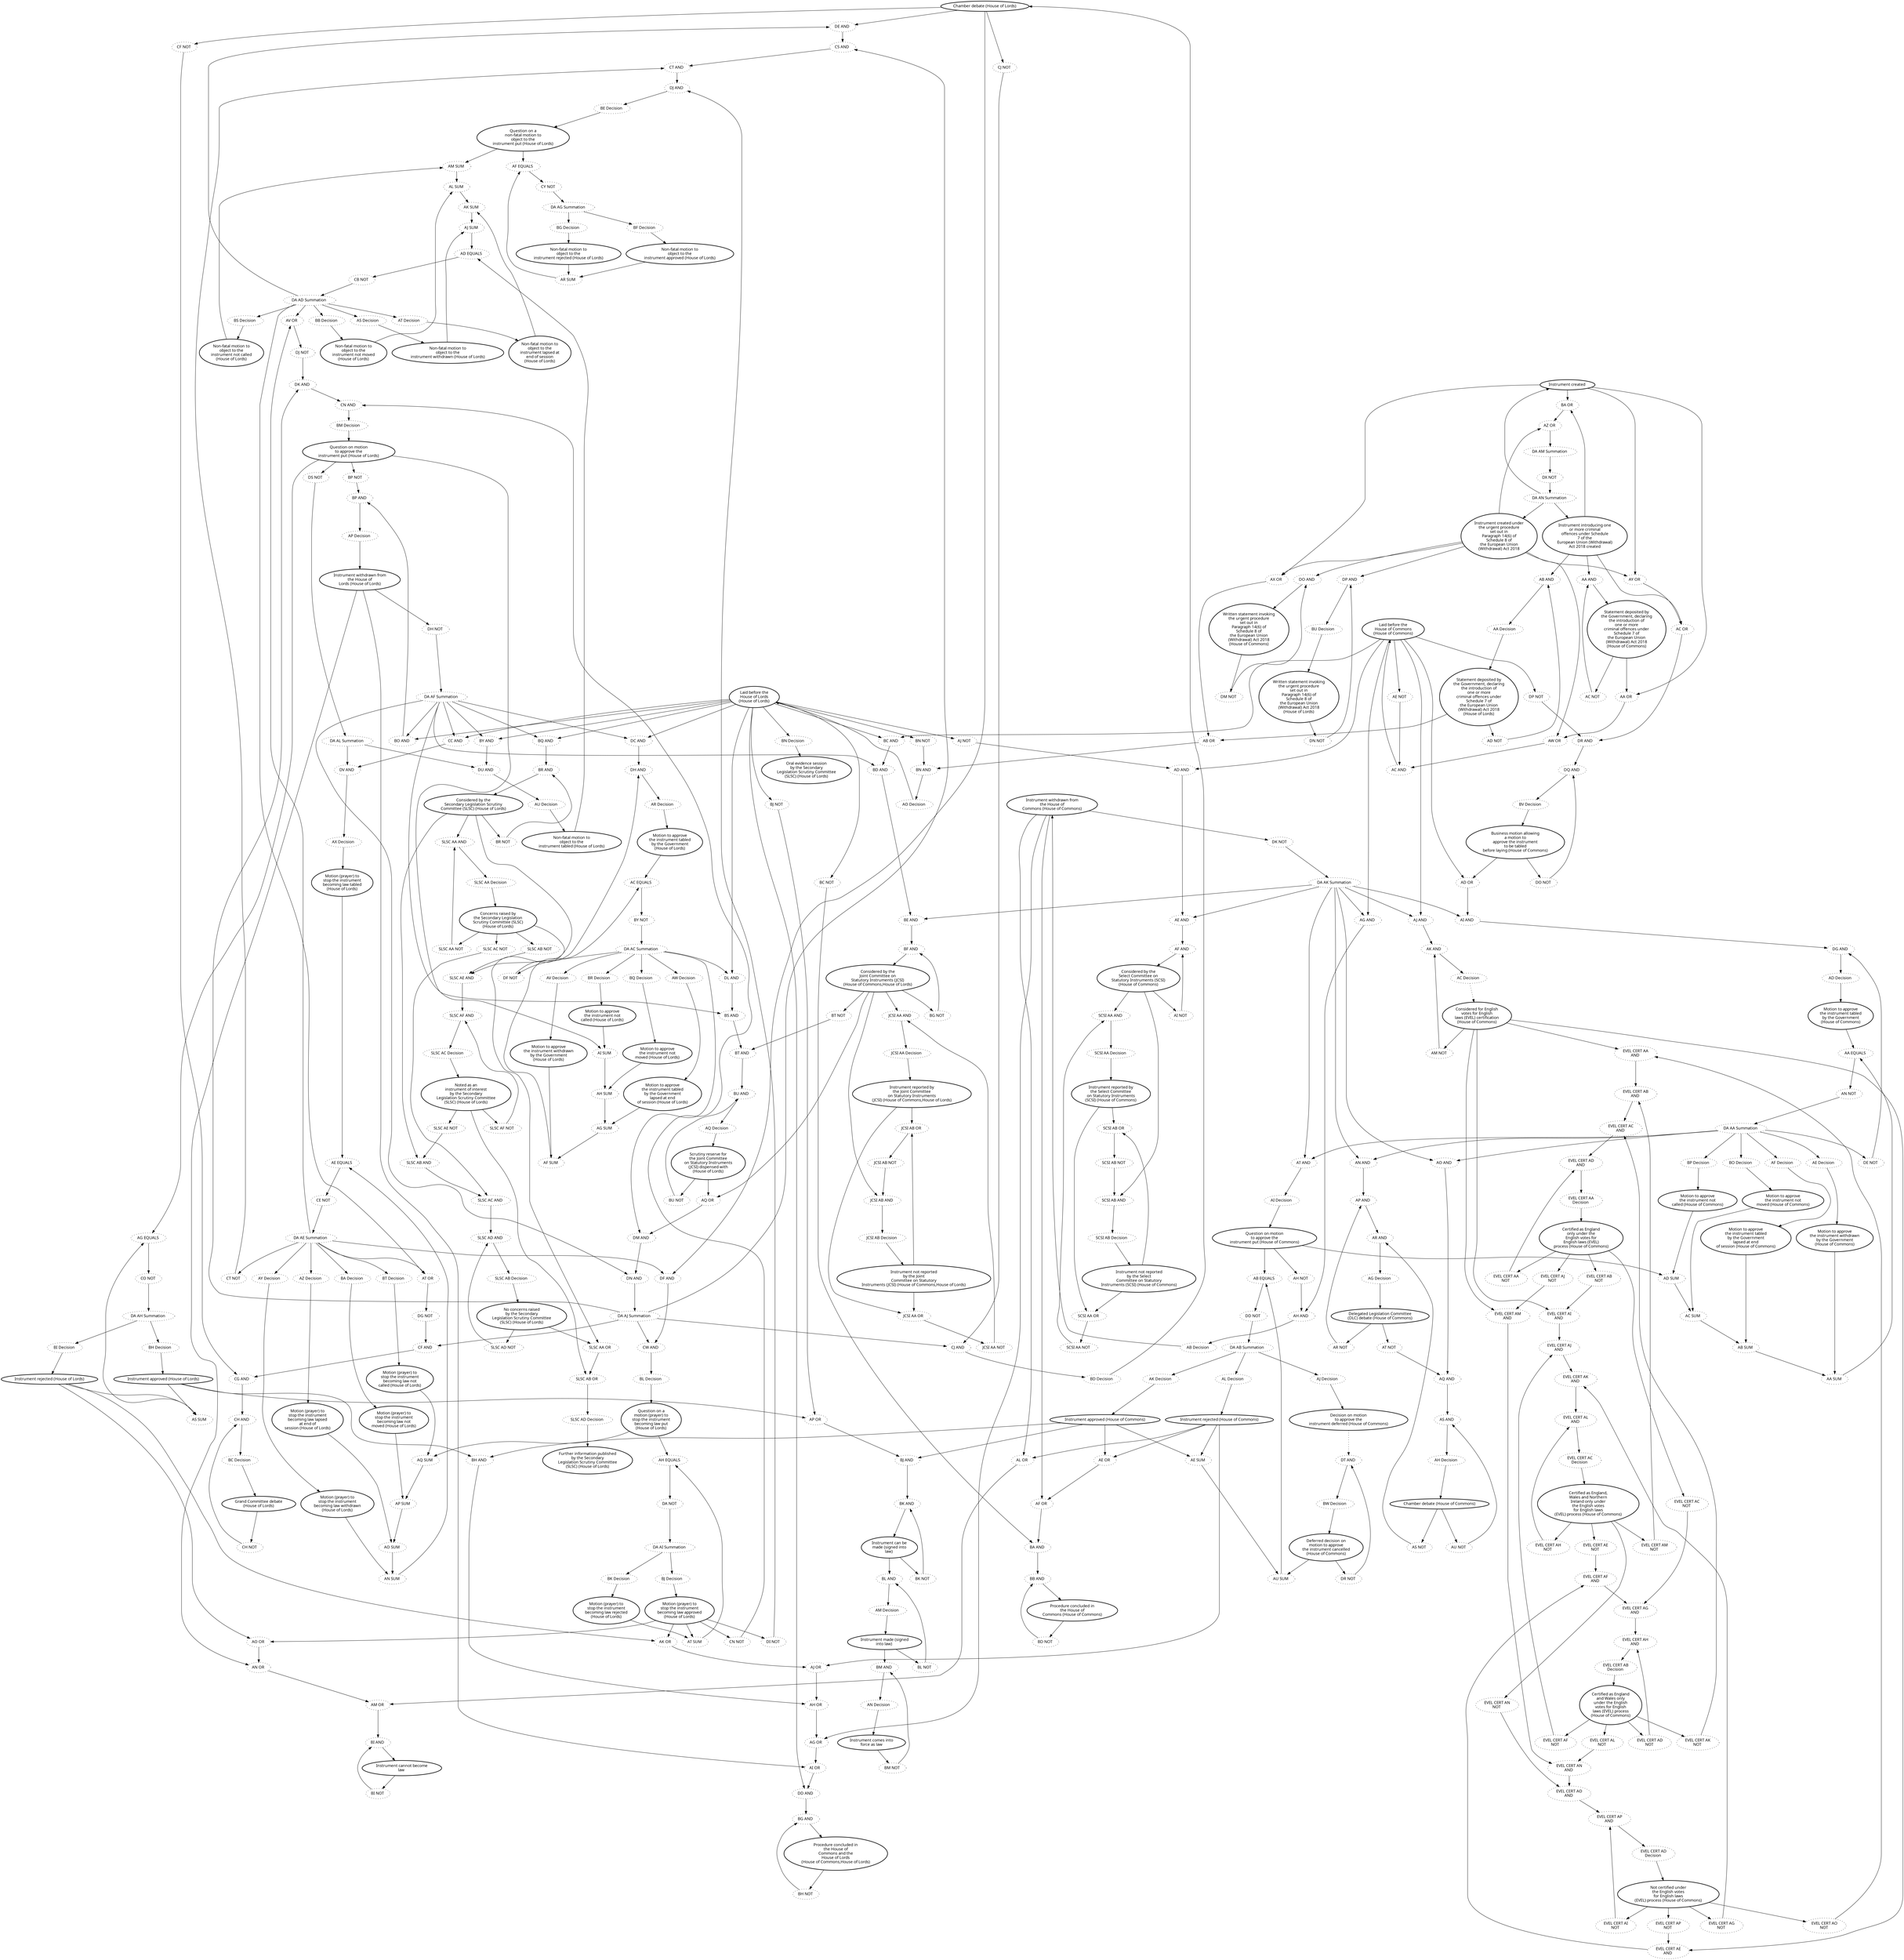 digraph{graph[fontname="calibri"];node[fontname="calibri"];edge[fontname="calibri"];edge [style=solid, color=black];"2"->"459"[label=""];edge[style=solid, color=black];edge [style=solid, color=black];"2"->"463"[label=""];edge[style=solid, color=black];edge [style=solid, color=black];"2"->"396"[label=""];edge[style=solid, color=black];edge [style=solid, color=black];"2"->"397"[label=""];edge[style=solid, color=black];edge [style=solid, color=black];"4"->"289"[label=""];edge[style=solid, color=black];edge [style=solid, color=black];"4"->"300"[label=""];edge[style=solid, color=black];edge [style=solid, color=black];"4"->"287"[label=""];edge[style=solid, color=black];edge [style=solid, color=black];"4"->"341"[label=""];edge[style=solid, color=black];edge [style=solid, color=black];"4"->"291"[label=""];edge[style=solid, color=black];edge [style=solid, color=black];"4"->"310"[label=""];edge[style=solid, color=black];edge [style=solid, color=black];"4"->"556"[label=""];edge[style=solid, color=black];edge [style=solid, color=black];"8"->"618"[label=""];edge[style=solid, color=black];edge [style=solid, color=black];"8"->"619"[label=""];edge[style=solid, color=black];edge [style=solid, color=black];"8"->"434"[label=""];edge[style=solid, color=black];edge [style=solid, color=black];"8"->"447"[label=""];edge[style=solid, color=black];edge [style=solid, color=black];"8"->"420"[label=""];edge[style=solid, color=black];edge [style=solid, color=black];"9"->"440"[label=""];edge[style=solid, color=black];edge [style=solid, color=black];"10"->"610"[label=""];edge[style=solid, color=black];edge [style=solid, color=black];"10"->"611"[label=""];edge[style=solid, color=black];edge [style=solid, color=black];"10"->"306"[label=""];edge[style=solid, color=black];edge [style=solid, color=black];"12"->"308"[label=""];edge[style=solid, color=black];edge [style=solid, color=black];"12"->"430"[label=""];edge[style=solid, color=black];edge [style=solid, color=black];"12"->"341"[label=""];edge[style=solid, color=black];edge [style=solid, color=black];"12"->"437"[label=""];edge[style=solid, color=black];edge [style=solid, color=black];"12"->"441"[label=""];edge[style=solid, color=black];edge [style=solid, color=black];"12"->"543"[label=""];edge[style=solid, color=black];edge [style=solid, color=black];"12"->"364"[label=""];edge[style=solid, color=black];edge [style=solid, color=black];"12"->"368"[label=""];edge[style=solid, color=black];edge [style=solid, color=black];"12"->"356"[label=""];edge[style=solid, color=black];edge [style=solid, color=black];"12"->"354"[label=""];edge[style=solid, color=black];edge [style=solid, color=black];"12"->"394"[label=""];edge[style=solid, color=black];edge [style=solid, color=black];"12"->"395"[label=""];edge[style=solid, color=black];edge [style=solid, color=black];"12"->"520"[label=""];edge[style=solid, color=black];edge [style=solid, color=black];"14"->"428"[label=""];edge[style=solid, color=black];edge [style=solid, color=black];"14"->"285"[label=""];edge[style=solid, color=black];edge [style=solid, color=black];"14"->"427"[label=""];edge[style=solid, color=black];edge [style=solid, color=black];"14"->"588"[label=""];edge[style=solid, color=black];edge [style=solid, color=black];"15"->"439"[label=""];edge[style=solid, color=black];edge [style=solid, color=black];"15"->"352"[label=""];edge[style=solid, color=black];edge [style=solid, color=black];"19"->"592"[label=""];edge[style=solid, color=black];edge [style=solid, color=black];"19"->"593"[label=""];edge[style=solid, color=black];edge [style=solid, color=black];"19"->"596"[label=""];edge[style=solid, color=black];edge [style=solid, color=black];"19"->"445"[label=""];edge[style=solid, color=black];edge [style=solid, color=black];"21"->"461"[label=""];edge[style=solid, color=black];edge [style=solid, color=black];"23"->"408"[label=""];edge[style=solid, color=black];edge [style=solid, color=black];"23"->"410"[label=""];edge[style=solid, color=black];edge [style=solid, color=black];"26"->"301"[label=""];edge[style=solid, color=black];edge [style=solid, color=black];"26"->"1016"[label=""];edge[style=solid, color=black];edge [style=solid, color=black];"26"->"1045"[label=""];edge[style=solid, color=black];edge [style=solid, color=black];"28"->"1018"[label=""];edge[style=solid, color=black];edge [style=solid, color=black];"29"->"1013"[label=""];edge[style=solid, color=black];edge [style=solid, color=black];"32"->"1047"[label=""];edge[style=solid, color=black];edge [style=solid, color=black];"33"->"1044"[label=""];edge[style=solid, color=black];edge [style=solid, color=black];"34"->"626"[label=""];edge[style=solid, color=black];edge [style=solid, color=black];"34"->"630"[label=""];edge[style=solid, color=black];edge [style=solid, color=black];"34"->"634"[label=""];edge[style=solid, color=black];edge [style=solid, color=black];"34"->"638"[label=""];edge[style=solid, color=black];edge [style=solid, color=black];"34"->"319"[label=""];edge[style=solid, color=black];edge [style=solid, color=black];"36"->"1022"[label=""];edge[style=solid, color=black];edge [style=solid, color=black];"38"->"407"[label=""];edge[style=solid, color=black];edge [style=solid, color=black];"38"->"409"[label=""];edge[style=solid, color=black];edge [style=solid, color=black];"39"->"347"[label=""];edge[style=solid, color=black];edge [style=solid, color=black];"39"->"419"[label=""];edge[style=solid, color=black];edge [style=solid, color=black];"39"->"1031"[label=""];edge[style=solid, color=black];edge [style=solid, color=black];"40"->"347"[label=""];edge[style=solid, color=black];edge [style=solid, color=black];"40"->"349"[label=""];edge[style=solid, color=black];edge [style=solid, color=black];"40"->"295"[label=""];edge[style=solid, color=black];edge [style=solid, color=black];"40"->"1017"[label=""];edge[style=solid, color=black];edge [style=solid, color=black];"42"->"443"[label=""];edge[style=solid, color=black];edge [style=solid, color=black];"42"->"1021"[label=""];edge[style=solid, color=black];edge [style=solid, color=black];"42"->"1050"[label=""];edge[style=solid, color=black];edge [style=solid, color=black];"42"->"559"[label=""];edge[style=solid, color=black];edge [style=solid, color=black];"43"->"1025"[label=""];edge[style=solid, color=black];edge [style=solid, color=black];"43"->"1049"[label=""];edge[style=solid, color=black];edge [style=solid, color=black];"45"->"1032"[label=""];edge[style=solid, color=black];edge [style=solid, color=black];"46"->"1026"[label=""];edge[style=solid, color=black];edge [style=solid, color=black];"50"->"1046"[label=""];edge[style=solid, color=black];edge [style=solid, color=black];"54"->"317"[label=""];edge[style=solid, color=black];edge [style=solid, color=black];"54"->"418"[label=""];edge[style=solid, color=black];edge [style=solid, color=black];"54"->"467"[label=""];edge[style=solid, color=black];edge [style=solid, color=black];"54"->"487"[label=""];edge[style=solid, color=black];edge [style=solid, color=black];"54"->"1032"[label=""];edge[style=solid, color=black];edge [style=solid, color=black];"59"->"1048"[label=""];edge[style=solid, color=black];edge [style=solid, color=black];"60"->"1030"[label=""];edge[style=solid, color=black];edge [style=solid, color=black];"61"->"1030"[label=""];edge[style=solid, color=black];edge [style=solid, color=black];"68"->"642"[label=""];edge[style=solid, color=black];edge [style=solid, color=black];"68"->"643"[label=""];edge[style=solid, color=black];edge [style=solid, color=black];"68"->"644"[label=""];edge[style=solid, color=black];edge [style=solid, color=black];"68"->"651"[label=""];edge[style=solid, color=black];edge [style=solid, color=black];"69"->"613"[label=""];edge[style=solid, color=black];edge [style=solid, color=black];"69"->"612"[label=""];edge[style=solid, color=black];edge [style=solid, color=black];"70"->"612"[label=""];edge[style=solid, color=black];edge [style=solid, color=black];"70"->"613"[label=""];edge[style=solid, color=black];edge [style=solid, color=black];"72"->"603"[label=""];edge[style=solid, color=black];edge [style=solid, color=black];"72"->"598"[label=""];edge[style=solid, color=black];edge [style=solid, color=black];"74"->"645"[label=""];edge[style=solid, color=black];edge [style=solid, color=black];"74"->"647"[label=""];edge[style=solid, color=black];edge [style=solid, color=black];"74"->"652"[label=""];edge[style=solid, color=black];edge [style=solid, color=black];"74"->"653"[label=""];edge[style=solid, color=black];edge [style=solid, color=black];"75"->"646"[label=""];edge[style=solid, color=black];edge [style=solid, color=black];"75"->"649"[label=""];edge[style=solid, color=black];edge [style=solid, color=black];"75"->"654"[label=""];edge[style=solid, color=black];edge [style=solid, color=black];"75"->"655"[label=""];edge[style=solid, color=black];edge [style=solid, color=black];"78"->"317"[label=""];edge[style=solid, color=black];edge [style=solid, color=black];"78"->"418"[label=""];edge[style=solid, color=black];edge [style=solid, color=black];"78"->"1031"[label=""];edge[style=solid, color=black];edge [style=solid, color=black];"79"->"620"[label=""];edge[style=solid, color=black];edge [style=solid, color=black];"79"->"621"[label=""];edge[style=solid, color=black];edge [style=solid, color=black];"84"->"600"[label=""];edge[style=solid, color=black];edge [style=solid, color=black];"84"->"601"[label=""];edge[style=solid, color=black];edge [style=solid, color=black];"84"->"602"[label=""];edge[style=solid, color=black];edge [style=solid, color=black];"84"->"598"[label=""];edge[style=solid, color=black];edge [style=solid, color=black];"85"->"438"[label=""];edge[style=solid, color=black];edge [style=solid, color=black];"85"->"351"[label=""];edge[style=solid, color=black];edge [style=solid, color=black];"88"->"1029"[label=""];edge[style=solid, color=black];edge [style=solid, color=black];"88"->"1051"[label=""];edge[style=solid, color=black];edge [style=solid, color=black];"91"->"436"[label=""];edge[style=solid, color=black];edge [style=solid, color=black];"92"->"621"[label=""];edge[style=solid, color=black];edge [style=solid, color=black];"92"->"620"[label=""];edge[style=solid, color=black];edge [style=solid, color=black];"94"->"648"[label=""];edge[style=solid, color=black];edge [style=solid, color=black];"94"->"650"[label=""];edge[style=solid, color=black];edge [style=solid, color=black];"94"->"656"[label=""];edge[style=solid, color=black];edge [style=solid, color=black];"94"->"661"[label=""];edge[style=solid, color=black];edge [style=solid, color=black];"96"->"313"[label=""];edge[style=solid, color=black];edge [style=solid, color=black];"96"->"318"[label=""];edge[style=solid, color=black];edge [style=solid, color=black];"96"->"295"[label=""];edge[style=solid, color=black];edge [style=solid, color=black];"96"->"1017"[label=""];edge[style=solid, color=black];edge [style=dotted, color=black];"100"->"575"[label=""];edge[style=solid, color=black];edge [style=solid, color=black];"105"->"448"[label=""];edge[style=solid, color=black];edge [style=solid, color=black];"105"->"420"[label=""];edge[style=solid, color=black];edge [style=solid, color=black];"106"->"312"[label=""];edge[style=solid, color=black];edge [style=solid, color=black];"106"->"417"[label=""];edge[style=solid, color=black];edge [style=solid, color=black];"106"->"486"[label=""];edge[style=solid, color=black];edge [style=solid, color=black];"107"->"303"[label=""];edge[style=solid, color=black];edge [style=solid, color=black];"107"->"318"[label=""];edge[style=solid, color=black];edge [style=solid, color=black];"107"->"302"[label=""];edge[style=solid, color=black];edge [style=solid, color=black];"107"->"551"[label=""];edge[style=solid, color=black];edge [style=solid, color=black];"110"->"431"[label=""];edge[style=solid, color=black];edge [style=solid, color=black];"111"->"435"[label=""];edge[style=solid, color=black];edge [style=solid, color=black];"143"->"604"[label=""];edge[style=solid, color=black];edge [style=solid, color=black];"143"->"605"[label=""];edge[style=solid, color=black];edge [style=solid, color=black];"143"->"599"[label=""];edge[style=solid, color=black];edge [style=solid, color=black];"184"->"1028"[label=""];edge[style=solid, color=black];edge [style=solid, color=black];"188"->"1024"[label=""];edge[style=solid, color=black];edge [style=solid, color=black];"210"->"1027"[label=""];edge[style=solid, color=black];edge [style=solid, color=black];"213"->"1014"[label=""];edge[style=solid, color=black];edge [style=solid, color=black];"214"->"1019"[label=""];edge[style=solid, color=black];edge [style=solid, color=black];"215"->"1023"[label=""];edge[style=solid, color=black];edge [style=solid, color=black];"222"->"291"[label=""];edge[style=solid, color=black];edge [style=solid, color=black];"222"->"555"[label=""];edge[style=solid, color=black];edge [style=solid, color=black];"233"->"538"[label=""];edge[style=solid, color=black];edge [style=solid, color=black];"233"->"540"[label=""];edge[style=solid, color=black];edge [style=solid, color=black];"233"->"290"[label=""];edge[style=solid, color=black];edge [style=solid, color=black];"233"->"588"[label=""];edge[style=solid, color=black];edge [style=solid, color=black];"234"->"282"[label=""];edge[style=solid, color=black];edge [style=solid, color=black];"234"->"285"[label=""];edge[style=solid, color=black];edge [style=solid, color=black];"235"->"284"[label=""];edge[style=solid, color=black];edge [style=solid, color=black];"235"->"286"[label=""];edge[style=solid, color=black];edge [style=solid, color=black];"281"->"235"[label=""];edge[style=solid, color=black];edge [style=solid, color=black];"282"->"538"[label=""];edge[style=solid, color=black];edge [style=solid, color=black];"283"->"4"[label=""];edge[style=solid, color=black];edge [style=solid, color=black];"284"->"540"[label=""];edge[style=solid, color=black];edge [style=solid, color=black];"285"->"426"[label=""];edge[style=solid, color=black];edge [style=solid, color=black];"286"->"353"[label=""];edge[style=solid, color=black];edge [style=solid, color=black];"287"->"288"[label=""];edge[style=solid, color=black];edge [style=solid, color=black];"288"->"296"[label=""];edge[style=solid, color=black];edge [style=solid, color=black];"289"->"283"[label=""];edge[style=solid, color=black];edge [style=solid, color=black];"290"->"573"[label=""];edge[style=solid, color=black];edge [style=solid, color=black];"291"->"307"[label=""];edge[style=solid, color=black];edge [style=solid, color=black];"293"->"107"[label=""];edge[style=solid, color=black];edge [style=dotted, color=black];"294"->"34"[label=""];edge[style=solid, color=black];edge [style=solid, color=black];"295"->"302"[label=""];edge[style=solid, color=black];edge [style=solid, color=black];"296"->"10"[label=""];edge[style=solid, color=black];edge [style=solid, color=black];"298"->"33"[label=""];edge[style=solid, color=black];edge [style=solid, color=black];"299"->"330"[label=""];edge[style=solid, color=black];edge [style=solid, color=black];"300"->"305"[label=""];edge[style=solid, color=black];edge [style=solid, color=black];"301"->"305"[label=""];edge[style=solid, color=black];edge [style=solid, color=black];"302"->"339"[label=""];edge[style=solid, color=black];edge [style=solid, color=black];"303"->"312"[label=""];edge[style=solid, color=black];edge [style=solid, color=black];"304"->"303"[label=""];edge[style=solid, color=black];edge [style=solid, color=black];"305"->"293"[label=""];edge[style=solid, color=black];edge [style=solid, color=black];"306"->"296"[label=""];edge[style=solid, color=black];edge [style=solid, color=black];"307"->"398"[label=""];edge[style=solid, color=black];edge [style=solid, color=black];"308"->"287"[label=""];edge[style=solid, color=black];edge [style=solid, color=black];"309"->"29"[label=""];edge[style=solid, color=black];edge [style=solid, color=black];"310"->"314"[label=""];edge[style=solid, color=black];edge [style=solid, color=black];"312"->"395"[label=""];edge[style=solid, color=black];edge [style=solid, color=black];"313"->"304"[label=""];edge[style=solid, color=black];edge [style=solid, color=black];"314"->"294"[label=""];edge[style=solid, color=black];edge [style=solid, color=black];"317"->"313"[label=""];edge[style=solid, color=black];edge [style=solid, color=black];"318"->"322"[label=""];edge[style=solid, color=black];edge [style=solid, color=black];"319"->"314"[label=""];edge[style=solid, color=black];edge [style=solid, color=black];"320"->"213"[label=""];edge[style=solid, color=black];edge [style=solid, color=black];"321"->"38"[label=""];edge[style=solid, color=black];edge [style=solid, color=black];"322"->"348"[label=""];edge[style=solid, color=black];edge [style=solid, color=black];"324"->"23"[label=""];edge[style=solid, color=black];edge [style=solid, color=black];"325"->"1134"[label=""];edge[style=solid, color=black];edge [style=solid, color=black];"326"->"299"[label=""];edge[style=solid, color=black];edge [style=solid, color=black];"327"->"329"[label=""];edge[style=solid, color=black];edge [style=solid, color=black];"329"->"331"[label=""];edge[style=solid, color=black];edge [style=solid, color=black];"330"->"321"[label=""];edge[style=solid, color=black];edge [style=solid, color=black];"331"->"324"[label=""];edge[style=solid, color=black];edge [style=solid, color=black];"332"->"489"[label=""];edge[style=solid, color=black];edge [style=solid, color=black];"339"->"340"[label=""];edge[style=solid, color=black];edge [style=solid, color=black];"340"->"110"[label=""];edge[style=solid, color=black];edge [style=solid, color=black];"341"->"343"[label=""];edge[style=solid, color=black];edge [style=solid, color=black];"343"->"344"[label=""];edge[style=solid, color=black];edge [style=solid, color=black];"344"->"345"[label=""];edge[style=solid, color=black];edge [style=solid, color=black];"345"->"8"[label=""];edge[style=solid, color=black];edge [style=solid, color=black];"346"->"111"[label=""];edge[style=solid, color=black];edge [style=solid, color=black];"347"->"304"[label=""];edge[style=solid, color=black];edge [style=solid, color=black];"348"->"91"[label=""];edge[style=solid, color=black];edge [style=solid, color=black];"349"->"350"[label=""];edge[style=solid, color=black];edge [style=solid, color=black];"350"->"85"[label=""];edge[style=solid, color=black];edge [style=solid, color=black];"351"->"493"[label=""];edge[style=solid, color=black];edge [style=solid, color=black];"352"->"494"[label=""];edge[style=solid, color=black];edge [style=solid, color=black];"353"->"495"[label=""];edge[style=solid, color=black];edge [style=solid, color=black];"354"->"355"[label=""];edge[style=solid, color=black];edge [style=solid, color=black];"355"->"496"[label=""];edge[style=solid, color=black];edge [style=solid, color=black];"356"->"357"[label=""];edge[style=solid, color=black];edge [style=solid, color=black];"357"->"19"[label=""];edge[style=solid, color=black];edge [style=solid, color=black];"358"->"359"[label=""];edge[style=solid, color=black];edge [style=solid, color=black];"359"->"360"[label=""];edge[style=solid, color=black];edge [style=solid, color=black];"360"->"497"[label=""];edge[style=solid, color=black];edge [style=solid, color=black];"364"->"576"[label=""];edge[style=solid, color=black];edge [style=solid, color=black];"368"->"577"[label=""];edge[style=solid, color=black];edge [style=solid, color=black];"371"->"372"[label=""];edge[style=solid, color=black];edge [style=solid, color=black];"372"->"373"[label=""];edge[style=solid, color=black];edge [style=solid, color=black];"373"->"509"[label=""];edge[style=solid, color=black];edge [style=solid, color=black];"375"->"510"[label=""];edge[style=solid, color=black];edge [style=solid, color=black];"379"->"519"[label=""];edge[style=solid, color=black];edge [style=solid, color=black];"384"->"385"[label=""];edge[style=solid, color=black];edge [style=solid, color=black];"385"->"401"[label=""];edge[style=solid, color=black];edge [style=solid, color=black];"388"->"518"[label=""];edge[style=solid, color=black];edge [style=solid, color=black];"394"->"399"[label=""];edge[style=solid, color=black];edge [style=solid, color=black];"395"->"346"[label=""];edge[style=solid, color=black];edge [style=solid, color=black];"396"->"384"[label=""];edge[style=solid, color=black];edge [style=solid, color=black];"397"->"388"[label=""];edge[style=solid, color=black];edge [style=solid, color=black];"398"->"298"[label=""];edge[style=solid, color=black];edge [style=solid, color=black];"399"->"498"[label=""];edge[style=solid, color=black];edge [style=solid, color=black];"401"->"511"[label=""];edge[style=solid, color=black];edge [style=solid, color=black];"402"->"379"[label=""];edge[style=solid, color=black];edge [style=solid, color=black];"407"->"299"[label=""];edge[style=solid, color=black];edge [style=solid, color=black];"408"->"330"[label=""];edge[style=solid, color=black];edge [style=solid, color=black];"409"->"329"[label=""];edge[style=solid, color=black];edge [style=solid, color=black];"410"->"331"[label=""];edge[style=solid, color=black];edge [style=solid, color=black];"417"->"322"[label=""];edge[style=solid, color=black];edge [style=solid, color=black];"418"->"417"[label=""];edge[style=solid, color=black];edge [style=solid, color=black];"419"->"349"[label=""];edge[style=solid, color=black];edge [style=solid, color=black];"420"->"568"[label=""];edge[style=solid, color=black];edge [style=solid, color=black];"423"->"485"[label=""];edge[style=solid, color=black];edge [style=solid, color=black];"425"->"488"[label=""];edge[style=solid, color=black];edge [style=solid, color=black];"426"->"283"[label=""];edge[style=solid, color=black];edge [style=solid, color=black];"427"->"286"[label=""];edge[style=solid, color=black];edge [style=solid, color=black];"428"->"290"[label=""];edge[style=solid, color=black];edge [style=solid, color=black];"430"->"339"[label=""];edge[style=solid, color=black];edge [style=solid, color=black];"431"->"340"[label=""];edge[style=solid, color=black];edge [style=solid, color=black];"434"->"345"[label=""];edge[style=solid, color=black];edge [style=solid, color=black];"435"->"346"[label=""];edge[style=solid, color=black];edge [style=solid, color=black];"436"->"348"[label=""];edge[style=solid, color=black];edge [style=solid, color=black];"437"->"419"[label=""];edge[style=solid, color=black];edge [style=solid, color=black];"438"->"350"[label=""];edge[style=solid, color=black];edge [style=solid, color=black];"439"->"351"[label=""];edge[style=solid, color=black];edge [style=solid, color=black];"440"->"352"[label=""];edge[style=solid, color=black];edge [style=solid, color=black];"441"->"353"[label=""];edge[style=solid, color=black];edge [style=solid, color=black];"443"->"355"[label=""];edge[style=solid, color=black];edge [style=solid, color=black];"445"->"357"[label=""];edge[style=solid, color=black];edge [style=solid, color=black];"447"->"359"[label=""];edge[style=solid, color=black];edge [style=solid, color=black];"448"->"360"[label=""];edge[style=solid, color=black];edge [style=solid, color=black];"452"->"1138"[label=""];edge[style=solid, color=black];edge [style=solid, color=black];"455"->"1141"[label=""];edge[style=solid, color=black];edge [style=solid, color=black];"458"->"1143"[label=""];edge[style=solid, color=black];edge [style=solid, color=black];"459"->"372"[label=""];edge[style=solid, color=black];edge [style=solid, color=black];"461"->"373"[label=""];edge[style=solid, color=black];edge [style=solid, color=black];"463"->"375"[label=""];edge[style=solid, color=black];edge [style=solid, color=black];"467"->"379"[label=""];edge[style=solid, color=black];edge [style=solid, color=black];"468"->"1146"[label=""];edge[style=solid, color=black];edge [style=solid, color=black];"473"->"385"[label=""];edge[style=solid, color=black];edge [style=solid, color=black];"478"->"1145"[label=""];edge[style=solid, color=black];edge [style=solid, color=black];"480"->"1147"[label=""];edge[style=solid, color=black];edge [style=solid, color=black];"483"->"398"[label=""];edge[style=solid, color=black];edge [style=solid, color=black];"484"->"399"[label=""];edge[style=solid, color=black];edge [style=solid, color=black];"485"->"371"[label=""];edge[style=solid, color=black];edge [style=solid, color=black];"486"->"1144"[label=""];edge[style=solid, color=black];edge [style=solid, color=black];"487"->"401"[label=""];edge[style=solid, color=black];edge [style=solid, color=black];"488"->"402"[label=""];edge[style=solid, color=black];edge [style=solid, color=black];"489"->"26"[label=""];edge[style=solid, color=black];edge [style=solid, color=black];"490"->"100"[label=""];edge[style=solid, color=black];edge [style=solid, color=black];"491"->"40"[label=""];edge[style=solid, color=black];edge [style=solid, color=black];"492"->"96"[label=""];edge[style=solid, color=black];edge [style=solid, color=black];"493"->"15"[label=""];edge[style=solid, color=black];edge [style=solid, color=black];"494"->"9"[label=""];edge[style=solid, color=black];edge [style=solid, color=black];"495"->"12"[label=""];edge[style=solid, color=black];edge [style=solid, color=black];"496"->"106"[label=""];edge[style=solid, color=black];edge [style=solid, color=black];"497"->"105"[label=""];edge[style=solid, color=black];edge [style=solid, color=black];"498"->"50"[label=""];edge[style=solid, color=black];edge [style=solid, color=black];"499"->"36"[label=""];edge[style=solid, color=black];edge [style=solid, color=black];"500"->"215"[label=""];edge[style=solid, color=black];edge [style=solid, color=black];"501"->"32"[label=""];edge[style=solid, color=black];edge [style=solid, color=black];"502"->"28"[label=""];edge[style=solid, color=black];edge [style=solid, color=black];"503"->"214"[label=""];edge[style=solid, color=black];edge [style=solid, color=black];"504"->"59"[label=""];edge[style=solid, color=black];edge [style=solid, color=black];"505"->"46"[label=""];edge[style=solid, color=black];edge [style=solid, color=black];"506"->"210"[label=""];edge[style=solid, color=black];edge [style=solid, color=black];"507"->"184"[label=""];edge[style=solid, color=black];edge [style=solid, color=black];"508"->"188"[label=""];edge[style=solid, color=black];edge [style=solid, color=black];"509"->"21"[label=""];edge[style=solid, color=black];edge [style=solid, color=black];"510"->"2"[label=""];edge[style=solid, color=black];edge [style=solid, color=black];"511"->"43"[label=""];edge[style=solid, color=black];edge [style=solid, color=black];"512"->"60"[label=""];edge[style=solid, color=black];edge [style=solid, color=black];"513"->"61"[label=""];edge[style=solid, color=black];edge [style=solid, color=black];"514"->"39"[label=""];edge[style=solid, color=black];edge [style=solid, color=black];"515"->"78"[label=""];edge[style=solid, color=black];edge [style=solid, color=black];"516"->"54"[label=""];edge[style=solid, color=black];edge [style=solid, color=black];"517"->"45"[label=""];edge[style=solid, color=black];edge [style=solid, color=black];"518"->"88"[label=""];edge[style=solid, color=black];edge [style=solid, color=black];"519"->"42"[label=""];edge[style=solid, color=black];edge [style=solid, color=black];"520"->"979"[label=""];edge[style=solid, color=black];edge [style=solid, color=black];"521"->"1135"[label=""];edge[style=solid, color=black];edge [style=solid, color=black];"522"->"1136"[label=""];edge[style=solid, color=black];edge [style=solid, color=black];"523"->"1139"[label=""];edge[style=solid, color=black];edge [style=solid, color=black];"524"->"1140"[label=""];edge[style=solid, color=black];edge [style=solid, color=black];"525"->"1142"[label=""];edge[style=solid, color=black];edge [style=solid, color=black];"526"->"1128"[label=""];edge[style=solid, color=black];edge [style=solid, color=black];"527"->"1322"[label=""];edge[style=solid, color=black];edge [style=solid, color=black];"528"->"222"[label=""];edge[style=solid, color=black];edge [style=solid, color=black];"529"->"1445"[label=""];edge[style=solid, color=black];edge [style=solid, color=black];"538"->"234"[label=""];edge[style=solid, color=black];edge [style=solid, color=black];"540"->"281"[label=""];edge[style=solid, color=black];edge [style=solid, color=black];"541"->"1137"[label=""];edge[style=solid, color=black];edge [style=solid, color=black];"543"->"358"[label=""];edge[style=solid, color=black];edge [style=solid, color=black];"551"->"1167"[label=""];edge[style=solid, color=black];edge [style=solid, color=black];"553"->"570"[label=""];edge[style=solid, color=black];edge [style=solid, color=black];"554"->"571"[label=""];edge[style=solid, color=black];edge [style=solid, color=black];"555"->"572"[label=""];edge[style=solid, color=black];edge [style=solid, color=black];"556"->"573"[label=""];edge[style=solid, color=black];edge [style=solid, color=black];"558"->"575"[label=""];edge[style=solid, color=black];edge [style=solid, color=black];"559"->"1453"[label=""];edge[style=solid, color=black];edge [style=solid, color=black];"564"->"1456"[label=""];edge[style=solid, color=black];edge [style=solid, color=black];"567"->"1455"[label=""];edge[style=solid, color=black];edge [style=solid, color=black];"568"->"569"[label=""];edge[style=solid, color=black];edge [style=solid, color=black];"569"->"1148"[label=""];edge[style=solid, color=black];edge [style=solid, color=black];"570"->"1281"[label=""];edge[style=solid, color=black];edge [style=solid, color=black];"571"->"527"[label=""];edge[style=solid, color=black];edge [style=solid, color=black];"572"->"528"[label=""];edge[style=solid, color=black];edge [style=solid, color=black];"573"->"572"[label=""];edge[style=solid, color=black];edge [style=solid, color=black];"575"->"529"[label=""];edge[style=solid, color=black];edge [style=solid, color=black];"576"->"501"[label=""];edge[style=solid, color=black];edge [style=solid, color=black];"577"->"504"[label=""];edge[style=solid, color=black];edge [style=solid, color=black];"588"->"567"[label=""];edge[style=solid, color=black];edge [style=solid, color=black];"592"->"606"[label=""];edge[style=solid, color=black];edge [style=solid, color=black];"593"->"594"[label=""];edge[style=solid, color=black];edge [style=solid, color=black];"594"->"595"[label=""];edge[style=solid, color=black];edge [style=solid, color=black];"595"->"607"[label=""];edge[style=solid, color=black];edge [style=solid, color=black];"596"->"597"[label=""];edge[style=solid, color=black];edge [style=solid, color=black];"597"->"608"[label=""];edge[style=solid, color=black];edge [style=solid, color=black];"598"->"599"[label=""];edge[style=solid, color=black];edge [style=solid, color=black];"599"->"609"[label=""];edge[style=solid, color=black];edge [style=solid, color=black];"600"->"592"[label=""];edge[style=solid, color=black];edge [style=solid, color=black];"601"->"596"[label=""];edge[style=solid, color=black];edge [style=solid, color=black];"602"->"594"[label=""];edge[style=solid, color=black];edge [style=solid, color=black];"603"->"595"[label=""];edge[style=solid, color=black];edge [style=solid, color=black];"604"->"593"[label=""];edge[style=solid, color=black];edge [style=solid, color=black];"605"->"597"[label=""];edge[style=solid, color=black];edge [style=solid, color=black];"606"->"84"[label=""];edge[style=solid, color=black];edge [style=solid, color=black];"607"->"72"[label=""];edge[style=solid, color=black];edge [style=solid, color=black];"608"->"143"[label=""];edge[style=solid, color=black];edge [style=solid, color=black];"609"->"224"[label=""];edge[style=solid, color=black];edge [style=solid, color=black];"610"->"616"[label=""];edge[style=solid, color=black];edge [style=solid, color=black];"611"->"617"[label=""];edge[style=solid, color=black];edge [style=solid, color=black];"612"->"614"[label=""];edge[style=solid, color=black];edge [style=solid, color=black];"613"->"615"[label=""];edge[style=solid, color=black];edge [style=solid, color=black];"614"->"610"[label=""];edge[style=solid, color=black];edge [style=solid, color=black];"615"->"611"[label=""];edge[style=solid, color=black];edge [style=solid, color=black];"616"->"69"[label=""];edge[style=solid, color=black];edge [style=solid, color=black];"617"->"70"[label=""];edge[style=solid, color=black];edge [style=solid, color=black];"618"->"624"[label=""];edge[style=solid, color=black];edge [style=solid, color=black];"619"->"625"[label=""];edge[style=solid, color=black];edge [style=solid, color=black];"620"->"622"[label=""];edge[style=solid, color=black];edge [style=solid, color=black];"621"->"623"[label=""];edge[style=solid, color=black];edge [style=solid, color=black];"622"->"618"[label=""];edge[style=solid, color=black];edge [style=solid, color=black];"623"->"619"[label=""];edge[style=solid, color=black];edge [style=solid, color=black];"624"->"92"[label=""];edge[style=solid, color=black];edge [style=solid, color=black];"625"->"79"[label=""];edge[style=solid, color=black];edge [style=solid, color=black];"626"->"627"[label=""];edge[style=solid, color=black];edge [style=solid, color=black];"627"->"628"[label=""];edge[style=solid, color=black];edge [style=solid, color=black];"628"->"629"[label=""];edge[style=solid, color=black];edge [style=solid, color=black];"629"->"657"[label=""];edge[style=solid, color=black];edge [style=solid, color=black];"630"->"631"[label=""];edge[style=solid, color=black];edge [style=solid, color=black];"631"->"632"[label=""];edge[style=solid, color=black];edge [style=solid, color=black];"632"->"633"[label=""];edge[style=solid, color=black];edge [style=solid, color=black];"633"->"658"[label=""];edge[style=solid, color=black];edge [style=solid, color=black];"634"->"635"[label=""];edge[style=solid, color=black];edge [style=solid, color=black];"635"->"636"[label=""];edge[style=solid, color=black];edge [style=solid, color=black];"636"->"637"[label=""];edge[style=solid, color=black];edge [style=solid, color=black];"637"->"659"[label=""];edge[style=solid, color=black];edge [style=solid, color=black];"638"->"639"[label=""];edge[style=solid, color=black];edge [style=solid, color=black];"639"->"640"[label=""];edge[style=solid, color=black];edge [style=solid, color=black];"640"->"641"[label=""];edge[style=solid, color=black];edge [style=solid, color=black];"641"->"660"[label=""];edge[style=solid, color=black];edge [style=solid, color=black];"642"->"629"[label=""];edge[style=solid, color=black];edge [style=solid, color=black];"643"->"634"[label=""];edge[style=solid, color=black];edge [style=solid, color=black];"644"->"632"[label=""];edge[style=solid, color=black];edge [style=solid, color=black];"645"->"633"[label=""];edge[style=solid, color=black];edge [style=solid, color=black];"646"->"631"[label=""];edge[style=solid, color=black];edge [style=solid, color=black];"647"->"635"[label=""];edge[style=solid, color=black];edge [style=solid, color=black];"648"->"636"[label=""];edge[style=solid, color=black];edge [style=solid, color=black];"649"->"637"[label=""];edge[style=solid, color=black];edge [style=solid, color=black];"650"->"641"[label=""];edge[style=solid, color=black];edge [style=solid, color=black];"651"->"638"[label=""];edge[style=solid, color=black];edge [style=solid, color=black];"652"->"628"[label=""];edge[style=solid, color=black];edge [style=solid, color=black];"653"->"639"[label=""];edge[style=solid, color=black];edge [style=solid, color=black];"654"->"627"[label=""];edge[style=solid, color=black];edge [style=solid, color=black];"655"->"640"[label=""];edge[style=solid, color=black];edge [style=solid, color=black];"656"->"626"[label=""];edge[style=solid, color=black];edge [style=solid, color=black];"657"->"68"[label=""];edge[style=solid, color=black];edge [style=solid, color=black];"658"->"74"[label=""];edge[style=solid, color=black];edge [style=solid, color=black];"659"->"75"[label=""];edge[style=solid, color=black];edge [style=solid, color=black];"660"->"94"[label=""];edge[style=solid, color=black];edge [style=solid, color=black];"661"->"630"[label=""];edge[style=solid, color=black];edge [style=solid, color=black];"1013"->"1044"[label=""];edge[style=solid, color=black];edge [style=solid, color=black];"1014"->"1013"[label=""];edge[style=solid, color=black];edge [style=solid, color=black];"1015"->"1014"[label=""];edge[style=solid, color=black];edge [style=solid, color=black];"1016"->"1015"[label=""];edge[style=solid, color=black];edge [style=solid, color=black];"1017"->"1033"[label=""];edge[style=solid, color=black];edge [style=solid, color=black];"1018"->"1046"[label=""];edge[style=solid, color=black];edge [style=solid, color=black];"1019"->"1018"[label=""];edge[style=solid, color=black];edge [style=solid, color=black];"1020"->"1019"[label=""];edge[style=solid, color=black];edge [style=solid, color=black];"1021"->"1020"[label=""];edge[style=solid, color=black];edge [style=solid, color=black];"1022"->"1047"[label=""];edge[style=solid, color=black];edge [style=solid, color=black];"1023"->"1022"[label=""];edge[style=solid, color=black];edge [style=solid, color=black];"1024"->"1023"[label=""];edge[style=solid, color=black];edge [style=solid, color=black];"1025"->"1024"[label=""];edge[style=solid, color=black];edge [style=solid, color=black];"1026"->"1048"[label=""];edge[style=solid, color=black];edge [style=solid, color=black];"1027"->"1026"[label=""];edge[style=solid, color=black];edge [style=solid, color=black];"1028"->"1027"[label=""];edge[style=solid, color=black];edge [style=solid, color=black];"1029"->"1028"[label=""];edge[style=solid, color=black];edge [style=solid, color=black];"1030"->"1049"[label=""];edge[style=solid, color=black];edge [style=solid, color=black];"1031"->"1050"[label=""];edge[style=solid, color=black];edge [style=solid, color=black];"1032"->"1051"[label=""];edge[style=solid, color=black];edge [style=solid, color=black];"1033"->"1045"[label=""];edge[style=solid, color=black];edge [style=solid, color=black];"1044"->"325"[label=""];edge[style=solid, color=black];edge [style=solid, color=black];"1045"->"541"[label=""];edge[style=solid, color=black];edge [style=solid, color=black];"1046"->"452"[label=""];edge[style=solid, color=black];edge [style=solid, color=black];"1047"->"455"[label=""];edge[style=solid, color=black];edge [style=solid, color=black];"1048"->"458"[label=""];edge[style=solid, color=black];edge [style=solid, color=black];"1049"->"478"[label=""];edge[style=solid, color=black];edge [style=solid, color=black];"1050"->"468"[label=""];edge[style=solid, color=black];edge [style=solid, color=black];"1051"->"480"[label=""];edge[style=solid, color=black];edge [style=solid, color=black];"1128"->"1029"[label=""];edge[style=solid, color=black];edge [style=solid, color=black];"1134"->"309"[label=""];edge[style=solid, color=black];edge [style=solid, color=black];"1134"->"320"[label=""];edge[style=solid, color=black];edge [style=solid, color=black];"1134"->"521"[label=""];edge[style=solid, color=black];edge [style=solid, color=black];"1134"->"522"[label=""];edge[style=solid, color=black];edge [style=solid, color=black];"1134"->"327"[label=""];edge[style=solid, color=black];edge [style=solid, color=black];"1134"->"326"[label=""];edge[style=solid, color=black];edge [style=solid, color=black];"1134"->"332"[label=""];edge[style=solid, color=black];edge [style=solid, color=black];"1134"->"483"[label=""];edge[style=solid, color=black];edge [style=solid, color=black];"1135"->"1015"[label=""];edge[style=solid, color=black];edge [style=solid, color=black];"1136"->"1016"[label=""];edge[style=solid, color=black];edge [style=solid, color=black];"1137"->"491"[label=""];edge[style=solid, color=black];edge [style=solid, color=black];"1137"->"492"[label=""];edge[style=solid, color=black];edge [style=solid, color=black];"1137"->"490"[label=""];edge[style=solid, color=black];edge [style=solid, color=black];"1138"->"484"[label=""];edge[style=solid, color=black];edge [style=solid, color=black];"1138"->"502"[label=""];edge[style=solid, color=black];edge [style=solid, color=black];"1138"->"503"[label=""];edge[style=solid, color=black];edge [style=solid, color=black];"1138"->"523"[label=""];edge[style=solid, color=black];edge [style=solid, color=black];"1138"->"524"[label=""];edge[style=solid, color=black];edge [style=solid, color=black];"1138"->"543"[label=""];edge[style=solid, color=black];edge [style=solid, color=black];"1138"->"568"[label=""];edge[style=solid, color=black];edge [style=solid, color=black];"1139"->"1020"[label=""];edge[style=solid, color=black];edge [style=solid, color=black];"1140"->"1021"[label=""];edge[style=solid, color=black];edge [style=solid, color=black];"1141"->"499"[label=""];edge[style=solid, color=black];edge [style=solid, color=black];"1141"->"500"[label=""];edge[style=solid, color=black];edge [style=solid, color=black];"1141"->"508"[label=""];edge[style=solid, color=black];edge [style=solid, color=black];"1141"->"525"[label=""];edge[style=solid, color=black];edge [style=solid, color=black];"1141"->"423"[label=""];edge[style=solid, color=black];edge [style=solid, color=black];"1141"->"396"[label=""];edge[style=solid, color=black];edge [style=solid, color=black];"1141"->"425"[label=""];edge[style=solid, color=black];edge [style=solid, color=black];"1142"->"1025"[label=""];edge[style=solid, color=black];edge [style=solid, color=black];"1143"->"505"[label=""];edge[style=solid, color=black];edge [style=solid, color=black];"1143"->"506"[label=""];edge[style=solid, color=black];edge [style=solid, color=black];"1143"->"507"[label=""];edge[style=solid, color=black];edge [style=solid, color=black];"1143"->"526"[label=""];edge[style=solid, color=black];edge [style=solid, color=black];"1143"->"473"[label=""];edge[style=solid, color=black];edge [style=solid, color=black];"1143"->"397"[label=""];edge[style=solid, color=black];edge [style=solid, color=black];"1143"->"425"[label=""];edge[style=solid, color=black];edge [style=solid, color=black];"1143"->"423"[label=""];edge[style=solid, color=black];edge [style=solid, color=black];"1144"->"343"[label=""];edge[style=solid, color=black];edge [style=solid, color=black];"1144"->"354"[label=""];edge[style=solid, color=black];edge [style=solid, color=black];"1144"->"358"[label=""];edge[style=solid, color=black];edge [style=solid, color=black];"1144"->"356"[label=""];edge[style=solid, color=black];edge [style=solid, color=black];"1144"->"569"[label=""];edge[style=solid, color=black];edge [style=solid, color=black];"1144"->"394"[label=""];edge[style=solid, color=black];edge [style=solid, color=black];"1144"->"364"[label=""];edge[style=solid, color=black];edge [style=solid, color=black];"1144"->"368"[label=""];edge[style=solid, color=black];edge [style=solid, color=black];"1145"->"512"[label=""];edge[style=solid, color=black];edge [style=solid, color=black];"1145"->"513"[label=""];edge[style=solid, color=black];edge [style=solid, color=black];"1146"->"514"[label=""];edge[style=solid, color=black];edge [style=solid, color=black];"1146"->"515"[label=""];edge[style=solid, color=black];edge [style=solid, color=black];"1147"->"516"[label=""];edge[style=solid, color=black];edge [style=solid, color=black];"1147"->"517"[label=""];edge[style=solid, color=black];edge [style=solid, color=black];"1148"->"384"[label=""];edge[style=solid, color=black];edge [style=solid, color=black];"1148"->"388"[label=""];edge[style=solid, color=black];edge [style=solid, color=black];"1148"->"371"[label=""];edge[style=solid, color=black];edge [style=solid, color=black];"1148"->"375"[label=""];edge[style=solid, color=black];edge [style=solid, color=black];"1148"->"402"[label=""];edge[style=solid, color=black];edge [style=solid, color=black];"1167"->"300"[label=""];edge[style=solid, color=black];edge [style=solid, color=black];"1167"->"344"[label=""];edge[style=solid, color=black];edge [style=solid, color=black];"1167"->"288"[label=""];edge[style=solid, color=black];edge [style=solid, color=black];"1167"->"307"[label=""];edge[style=solid, color=black];edge [style=solid, color=black];"1167"->"327"[label=""];edge[style=solid, color=black];edge [style=solid, color=black];"1167"->"310"[label=""];edge[style=solid, color=black];edge [style=solid, color=black];"1167"->"332"[label=""];edge[style=solid, color=black];edge [style=solid, color=black];"1167"->"326"[label=""];edge[style=solid, color=black];edge [style=solid, color=black];"1281"->"553"[label=""];edge[style=solid, color=black];edge [style=solid, color=black];"1282"->"570"[label=""];edge[style=solid, color=black];edge [style=solid, color=black];"1282"->"426"[label=""];edge[style=solid, color=black];edge [style=solid, color=black];"1282"->"427"[label=""];edge[style=solid, color=black];edge [style=solid, color=black];"1282"->"571"[label=""];edge[style=solid, color=black];edge [style=solid, color=black];"1282"->"428"[label=""];edge[style=solid, color=black];edge [style=solid, color=black];"1282"->"567"[label=""];edge[style=solid, color=black];edge [style=solid, color=black];"1322"->"554"[label=""];edge[style=solid, color=black];edge [style=solid, color=black];"1445"->"558"[label=""];edge[style=solid, color=black];edge [style=solid, color=black];"1445"->"1033"[label=""];edge[style=solid, color=black];edge [style=solid, color=black];"1453"->"576"[label=""];edge[style=solid, color=black];edge [style=solid, color=black];"1453"->"577"[label=""];edge[style=solid, color=black];edge [style=solid, color=black];"1455"->"564"[label=""];edge[style=solid, color=black];edge [style=solid, color=black];"1456"->"1282"[label=""];edge[style=solid, color=black];edge [style=solid, color=black];"1456"->"14"[label=""];edge[style=solid, color=black];edge [style=solid, color=black];"1456"->"233"[label=""];edge[style=solid, color=black];"2" [label="Chamber debate (House of Lords)", style=bold];"4" [label="Laid before the\nHouse of Commons\n(House of Commons)", style=bold];"8" [label="Considered by the\nJoint Committee on\nStatutory Instruments (JCSI)\n(House of Commons,House of Lords)", style=bold];"9" [label="Instrument comes into\nforce as law\n", style=bold];"10" [label="Considered by the\nSelect Committee on\nStatutory Instruments (SCSI)\n(House of Commons)", style=bold];"12" [label="Laid before the\nHouse of Lords\n(House of Lords)", style=bold];"14" [label="Instrument created ", style=bold];"15" [label="Instrument made (signed\ninto law) ", style=bold];"19" [label="Considered by the\nSecondary Legislation Scrutiny\nCommittee (SLSC) (House of Lords)", style=bold];"21" [label="Grand Committee debate\n(House of Lords)", style=bold];"23" [label="Chamber debate (House of Commons)", style=bold];"26" [label="Question on motion\nto approve the\ninstrument put (House of Commons)", style=bold];"28" [label="Motion to approve\nthe instrument withdrawn\nby the Government\n(House of Lords)", style=bold];"29" [label="Motion to approve\nthe instrument withdrawn\nby the Government\n(House of Commons)", style=bold];"32" [label="Non-fatal motion to\nobject to the\ninstrument tabled (House of Lords)", style=bold];"33" [label="Motion to approve\nthe instrument tabled\nby the Government\n(House of Commons)", style=bold];"34" [label="Considered for English\nvotes for English\nlaws (EVEL) certification\n(House of Commons)", style=bold];"36" [label="Non-fatal motion to\nobject to the\ninstrument withdrawn (House of Lords)", style=bold];"38" [label="Delegated Legislation Committee\n(DLC) debate (House of Commons)", style=bold];"39" [label="Instrument approved (House of Lords)", style=bold];"40" [label="Instrument approved (House of Commons)", style=bold];"42" [label="Question on motion\nto approve the\ninstrument put (House of Lords)", style=bold];"43" [label="Question on a\nnon-fatal motion to\nobject to the\ninstrument put (House of Lords)", style=bold];"45" [label="Motion (prayer) to\nstop the instrument\nbecoming law rejected\n(House of Lords)", style=bold];"46" [label="Motion (prayer) to\nstop the instrument\nbecoming law withdrawn\n(House of Lords)", style=bold];"50" [label="Motion to approve\nthe instrument tabled\nby the Government\n(House of Lords)", style=bold];"54" [label="Motion (prayer) to\nstop the instrument\nbecoming law approved\n(House of Lords)", style=bold];"59" [label="Motion (prayer) to\nstop the instrument\nbecoming law tabled\n(House of Lords)", style=bold];"60" [label="Non-fatal motion to\nobject to the\ninstrument approved (House of Lords)", style=bold];"61" [label="Non-fatal motion to\nobject to the\ninstrument rejected (House of Lords)", style=bold];"68" [label="Certified as England\nonly under the\nEnglish votes for\nEnglish laws (EVEL)\nprocess (House of Commons)", style=bold];"69" [label="Instrument reported by\nthe Select Committee\non Statutory Instruments\n(SCSI) (House of Commons)", style=bold];"70" [label="Instrument not reported\nby the Select\nCommittee on Statutory\nInstruments (SCSI) (House of Commons)", style=bold];"72" [label="No concerns raised\nby the Secondary\nLegislation Scrutiny Committee\n(SLSC) (House of Lords)", style=bold];"74" [label="Certified as England\nand Wales only\nunder the English\nvotes for English\nlaws (EVEL) process\n(House of Commons)", style=bold];"75" [label="Certified as England,\nWales and Northern\nIreland only under\nthe English votes\nfor English laws\n(EVEL) process (House of Commons)", style=bold];"78" [label="Instrument rejected (House of Lords)", style=bold];"79" [label="Instrument not reported\nby the Joint\nCommittee on Statutory\nInstruments (JCSI) (House of Commons,House of Lords)", style=bold];"84" [label="Concerns raised by\nthe Secondary Legislation\nScrutiny Committee (SLSC)\n(House of Lords)", style=bold];"85" [label="Instrument can be\nmade (signed into\nlaw) ", style=bold];"88" [label="Question on a\nmotion (prayer) to\nstop the instrument\nbecoming law put\n(House of Lords)", style=bold];"91" [label="Instrument cannot become\nlaw ", style=bold];"92" [label="Instrument reported by\nthe Joint Committee\non Statutory Instruments\n(JCSI) (House of Commons,House of Lords)", style=bold];"94" [label="Not certified under\nthe English votes\nfor English laws\n(EVEL) process (House of Commons)", style=bold];"96" [label="Instrument rejected (House of Commons)", style=bold];"100" [label="Decision on motion\nto approve the\ninstrument deferred (House of Commons)", style=bold];"105" [label="Scrutiny reserve for\nthe Joint Committee\non Statutory Instruments\n(JCSI) dispensed with\n(House of Lords)", style=bold];"106" [label="Instrument withdrawn from\nthe House of\nLords (House of Lords)", style=bold];"107" [label="Instrument withdrawn from\nthe House of\nCommons (House of Commons)", style=bold];"110" [label="Procedure concluded in\nthe House of\nCommons (House of Commons)", style=bold];"111" [label="Procedure concluded in\nthe House of\nCommons and the\nHouse of Lords\n(House of Commons,House of Lords)", style=bold];"143" [label="Noted as an\ninstrument of interest\nby the Secondary\nLegislation Scrutiny Committee\n(SLSC) (House of Lords)", style=bold];"184" [label="Motion (prayer) to\nstop the instrument\nbecoming law not\nmoved (House of Lords)", style=bold];"188" [label="Non-fatal motion to\nobject to the\ninstrument not moved\n(House of Lords)", style=bold];"210" [label="Motion (prayer) to\nstop the instrument\nbecoming law lapsed\nat end of\nsession (House of Lords)", style=bold];"213" [label="Motion to approve\nthe instrument tabled\nby the Government\nlapsed at end\nof session (House of Commons)", style=bold];"214" [label="Motion to approve\nthe instrument tabled\nby the Government\nlapsed at end\nof session (House of Lords)", style=bold];"215" [label="Non-fatal motion to\nobject to the\ninstrument lapsed at\nend of session\n(House of Lords)", style=bold];"222" [label="Business motion allowing\na motion to\napprove the instrument\nto be tabled\nbefore laying (House of Commons)", style=bold];"233" [label="Instrument introducing one\nor more criminal\noffences under Schedule\n7 of the\nEuropean Union (Withdrawal)\nAct 2018 created\n", style=bold];"234" [label="Statement deposited by\nthe Government, declaring\nthe introduction of\none or more\ncriminal offences under\nSchedule 7 of\nthe European Union\n(Withdrawal) Act 2018\n(House of Commons)", style=bold];"235" [label="Statement deposited by\nthe Government, declaring\nthe introduction of\none or more\ncriminal offences under\nSchedule 7 of\nthe European Union\n(Withdrawal) Act 2018\n(House of Lords)", style=bold];"281" [label="AA Decision ", style=dotted];"282" [label="AC NOT ", style=dotted];"283" [label="AC AND ", style=dotted];"284" [label="AD NOT ", style=dotted];"285" [label="AA OR ", style=dotted];"286" [label="AB OR ", style=dotted];"287" [label="AD AND ", style=dotted];"288" [label="AE AND ", style=dotted];"289" [label="AE NOT ", style=dotted];"290" [label="AC OR ", style=dotted];"291" [label="AD OR ", style=dotted];"293" [label="AB Decision ", style=dotted];"294" [label="AC Decision ", style=dotted];"295" [label="AE OR ", style=dotted];"296" [label="AF AND ", style=dotted];"298" [label="AD Decision ", style=dotted];"299" [label="AP AND ", style=dotted];"300" [label="AG AND ", style=dotted];"301" [label="AH NOT ", style=dotted];"302" [label="AF OR ", style=dotted];"303" [label="AG OR ", style=dotted];"304" [label="AH OR ", style=dotted];"305" [label="AH AND ", style=dotted];"306" [label="AI NOT ", style=dotted];"307" [label="AI AND ", style=dotted];"308" [label="AJ NOT ", style=dotted];"309" [label="AE Decision ", style=dotted];"310" [label="AJ AND ", style=dotted];"312" [label="AI OR ", style=dotted];"313" [label="AJ OR ", style=dotted];"314" [label="AK AND ", style=dotted];"317" [label="AK OR ", style=dotted];"318" [label="AL OR ", style=dotted];"319" [label="AM NOT ", style=dotted];"320" [label="AF Decision ", style=dotted];"321" [label="AG Decision ", style=dotted];"322" [label="AM OR ", style=dotted];"324" [label="AH Decision ", style=dotted];"325" [label="AN NOT ", style=dotted];"326" [label="AN AND ", style=dotted];"327" [label="AO AND ", style=dotted];"329" [label="AQ AND ", style=dotted];"330" [label="AR AND ", style=dotted];"331" [label="AS AND ", style=dotted];"332" [label="AT AND ", style=dotted];"339" [label="BA AND ", style=dotted];"340" [label="BB AND ", style=dotted];"341" [label="BC AND ", style=dotted];"343" [label="BD AND ", style=dotted];"344" [label="BE AND ", style=dotted];"345" [label="BF AND ", style=dotted];"346" [label="BG AND ", style=dotted];"347" [label="BH AND ", style=dotted];"348" [label="BI AND ", style=dotted];"349" [label="BJ AND ", style=dotted];"350" [label="BK AND ", style=dotted];"351" [label="BL AND ", style=dotted];"352" [label="BM AND ", style=dotted];"353" [label="BN AND ", style=dotted];"354" [label="BO AND ", style=dotted];"355" [label="BP AND ", style=dotted];"356" [label="BQ AND ", style=dotted];"357" [label="BR AND ", style=dotted];"358" [label="BS AND ", style=dotted];"359" [label="BT AND ", style=dotted];"360" [label="BU AND ", style=dotted];"364" [label="BY AND ", style=dotted];"368" [label="CC AND ", style=dotted];"371" [label="CF AND ", style=dotted];"372" [label="CG AND ", style=dotted];"373" [label="CH AND ", style=dotted];"375" [label="CJ AND ", style=dotted];"379" [label="CN AND ", style=dotted];"384" [label="CS AND ", style=dotted];"385" [label="CT AND ", style=dotted];"388" [label="CW AND ", style=dotted];"394" [label="DC AND ", style=dotted];"395" [label="DD AND ", style=dotted];"396" [label="DE AND ", style=dotted];"397" [label="DF AND ", style=dotted];"398" [label="DG AND ", style=dotted];"399" [label="DH AND ", style=dotted];"401" [label="DJ AND ", style=dotted];"402" [label="DK AND ", style=dotted];"407" [label="AR NOT ", style=dotted];"408" [label="AS NOT ", style=dotted];"409" [label="AT NOT ", style=dotted];"410" [label="AU NOT ", style=dotted];"417" [label="AN OR ", style=dotted];"418" [label="AO OR ", style=dotted];"419" [label="AP OR ", style=dotted];"420" [label="AQ OR ", style=dotted];"423" [label="AT OR ", style=dotted];"425" [label="AV OR ", style=dotted];"426" [label="AW OR ", style=dotted];"427" [label="AX OR ", style=dotted];"428" [label="AY OR ", style=dotted];"430" [label="BC NOT ", style=dotted];"431" [label="BD NOT ", style=dotted];"434" [label="BG NOT ", style=dotted];"435" [label="BH NOT ", style=dotted];"436" [label="BI NOT ", style=dotted];"437" [label="BJ NOT ", style=dotted];"438" [label="BK NOT ", style=dotted];"439" [label="BL NOT ", style=dotted];"440" [label="BM NOT ", style=dotted];"441" [label="BN NOT ", style=dotted];"443" [label="BP NOT ", style=dotted];"445" [label="BR NOT ", style=dotted];"447" [label="BT NOT ", style=dotted];"448" [label="BU NOT ", style=dotted];"452" [label="BY NOT ", style=dotted];"455" [label="CB NOT ", style=dotted];"458" [label="CE NOT ", style=dotted];"459" [label="CF NOT ", style=dotted];"461" [label="CH NOT ", style=dotted];"463" [label="CJ NOT ", style=dotted];"467" [label="CN NOT ", style=dotted];"468" [label="CO NOT ", style=dotted];"473" [label="CT NOT ", style=dotted];"478" [label="CY NOT ", style=dotted];"480" [label="DA NOT ", style=dotted];"483" [label="DE NOT ", style=dotted];"484" [label="DF NOT ", style=dotted];"485" [label="DG NOT ", style=dotted];"486" [label="DH NOT ", style=dotted];"487" [label="DI NOT ", style=dotted];"488" [label="DJ NOT ", style=dotted];"489" [label="AI Decision ", style=dotted];"490" [label="AJ Decision ", style=dotted];"491" [label="AK Decision ", style=dotted];"492" [label="AL Decision ", style=dotted];"493" [label="AM Decision ", style=dotted];"494" [label="AN Decision ", style=dotted];"495" [label="AO Decision ", style=dotted];"496" [label="AP Decision ", style=dotted];"497" [label="AQ Decision ", style=dotted];"498" [label="AR Decision ", style=dotted];"499" [label="AS Decision ", style=dotted];"500" [label="AT Decision ", style=dotted];"501" [label="AU Decision ", style=dotted];"502" [label="AV Decision ", style=dotted];"503" [label="AW Decision ", style=dotted];"504" [label="AX Decision ", style=dotted];"505" [label="AY Decision ", style=dotted];"506" [label="AZ Decision ", style=dotted];"507" [label="BA Decision ", style=dotted];"508" [label="BB Decision ", style=dotted];"509" [label="BC Decision ", style=dotted];"510" [label="BD Decision ", style=dotted];"511" [label="BE Decision ", style=dotted];"512" [label="BF Decision ", style=dotted];"513" [label="BG Decision ", style=dotted];"514" [label="BH Decision ", style=dotted];"515" [label="BI Decision ", style=dotted];"516" [label="BJ Decision ", style=dotted];"517" [label="BK Decision ", style=dotted];"518" [label="BL Decision ", style=dotted];"519" [label="BM Decision ", style=dotted];"520" [label="BN Decision ", style=dotted];"521" [label="BO Decision ", style=dotted];"522" [label="BP Decision ", style=dotted];"523" [label="BQ Decision ", style=dotted];"524" [label="BR Decision ", style=dotted];"525" [label="BS Decision ", style=dotted];"526" [label="BT Decision ", style=dotted];"527" [label="BU Decision ", style=dotted];"528" [label="BV Decision ", style=dotted];"529" [label="BW Decision ", style=dotted];"538" [label="AA AND ", style=dotted];"540" [label="AB AND ", style=dotted];"541" [label="DD NOT ", style=dotted];"543" [label="DL AND ", style=dotted];"551" [label="DK NOT ", style=dotted];"553" [label="DM NOT ", style=dotted];"554" [label="DN NOT ", style=dotted];"555" [label="DO NOT ", style=dotted];"556" [label="DP NOT ", style=dotted];"558" [label="DR NOT ", style=dotted];"559" [label="DS NOT ", style=dotted];"564" [label="DX NOT ", style=dotted];"567" [label="AZ OR ", style=dotted];"568" [label="DM AND ", style=dotted];"569" [label="DN AND ", style=dotted];"570" [label="DO AND ", style=dotted];"571" [label="DP AND ", style=dotted];"572" [label="DQ AND ", style=dotted];"573" [label="DR AND ", style=dotted];"575" [label="DT AND ", style=dotted];"576" [label="DU AND ", style=dotted];"577" [label="DV AND ", style=dotted];"588" [label="BA OR ", style=dotted];"592" [label="SLSC AA AND ", style=dotted];"593" [label="SLSC AB AND ", style=dotted];"594" [label="SLSC AC AND ", style=dotted];"595" [label="SLSC AD AND ", style=dotted];"596" [label="SLSC AE AND ", style=dotted];"597" [label="SLSC AF AND ", style=dotted];"598" [label="SLSC AA OR ", style=dotted];"599" [label="SLSC AB OR ", style=dotted];"600" [label="SLSC AA NOT ", style=dotted];"601" [label="SLSC AB NOT ", style=dotted];"602" [label="SLSC AC NOT ", style=dotted];"603" [label="SLSC AD NOT ", style=dotted];"604" [label="SLSC AE NOT ", style=dotted];"605" [label="SLSC AF NOT ", style=dotted];"606" [label="SLSC AA Decision ", style=dotted];"607" [label="SLSC AB Decision ", style=dotted];"608" [label="SLSC AC Decision ", style=dotted];"609" [label="SLSC AD Decision ", style=dotted];"610" [label="SCSI AA AND ", style=dotted];"611" [label="SCSI AB AND ", style=dotted];"612" [label="SCSI AA OR ", style=dotted];"613" [label="SCSI AB OR ", style=dotted];"614" [label="SCSI AA NOT ", style=dotted];"615" [label="SCSI AB NOT ", style=dotted];"616" [label="SCSI AA Decision ", style=dotted];"617" [label="SCSI AB Decision ", style=dotted];"618" [label="JCSI AA AND ", style=dotted];"619" [label="JCSI AB AND ", style=dotted];"620" [label="JCSI AA OR ", style=dotted];"621" [label="JCSI AB OR ", style=dotted];"622" [label="JCSI AA NOT ", style=dotted];"623" [label="JCSI AB NOT ", style=dotted];"624" [label="JCSI AA Decision ", style=dotted];"625" [label="JCSI AB Decision ", style=dotted];"626" [label="EVEL CERT AA\nAND ", style=dotted];"627" [label="EVEL CERT AB\nAND ", style=dotted];"628" [label="EVEL CERT AC\nAND ", style=dotted];"629" [label="EVEL CERT AD\nAND ", style=dotted];"630" [label="EVEL CERT AE\nAND ", style=dotted];"631" [label="EVEL CERT AF\nAND ", style=dotted];"632" [label="EVEL CERT AG\nAND ", style=dotted];"633" [label="EVEL CERT AH\nAND ", style=dotted];"634" [label="EVEL CERT AI\nAND ", style=dotted];"635" [label="EVEL CERT AJ\nAND ", style=dotted];"636" [label="EVEL CERT AK\nAND ", style=dotted];"637" [label="EVEL CERT AL\nAND ", style=dotted];"638" [label="EVEL CERT AM\nAND ", style=dotted];"639" [label="EVEL CERT AN\nAND ", style=dotted];"640" [label="EVEL CERT AO\nAND ", style=dotted];"641" [label="EVEL CERT AP\nAND ", style=dotted];"642" [label="EVEL CERT AA\nNOT ", style=dotted];"643" [label="EVEL CERT AB\nNOT ", style=dotted];"644" [label="EVEL CERT AC\nNOT ", style=dotted];"645" [label="EVEL CERT AD\nNOT ", style=dotted];"646" [label="EVEL CERT AE\nNOT ", style=dotted];"647" [label="EVEL CERT AF\nNOT ", style=dotted];"648" [label="EVEL CERT AG\nNOT ", style=dotted];"649" [label="EVEL CERT AH\nNOT ", style=dotted];"650" [label="EVEL CERT AI\nNOT ", style=dotted];"651" [label="EVEL CERT AJ\nNOT ", style=dotted];"652" [label="EVEL CERT AK\nNOT ", style=dotted];"653" [label="EVEL CERT AL\nNOT ", style=dotted];"654" [label="EVEL CERT AM\nNOT ", style=dotted];"655" [label="EVEL CERT AN\nNOT ", style=dotted];"656" [label="EVEL CERT AO\nNOT ", style=dotted];"657" [label="EVEL CERT AA\nDecision ", style=dotted];"658" [label="EVEL CERT AB\nDecision ", style=dotted];"659" [label="EVEL CERT AC\nDecision ", style=dotted];"660" [label="EVEL CERT AD\nDecision ", style=dotted];"661" [label="EVEL CERT AP\nNOT ", style=dotted];"1013" [label="AA SUM ", style=dotted];"1014" [label="AB SUM ", style=dotted];"1015" [label="AC SUM ", style=dotted];"1016" [label="AD SUM ", style=dotted];"1017" [label="AE SUM ", style=dotted];"1018" [label="AF SUM ", style=dotted];"1019" [label="AG SUM ", style=dotted];"1020" [label="AH SUM ", style=dotted];"1021" [label="AI SUM ", style=dotted];"1022" [label="AJ SUM ", style=dotted];"1023" [label="AK SUM ", style=dotted];"1024" [label="AL SUM ", style=dotted];"1025" [label="AM SUM ", style=dotted];"1026" [label="AN SUM ", style=dotted];"1027" [label="AO SUM ", style=dotted];"1028" [label="AP SUM ", style=dotted];"1029" [label="AQ SUM ", style=dotted];"1030" [label="AR SUM ", style=dotted];"1031" [label="AS SUM ", style=dotted];"1032" [label="AT SUM ", style=dotted];"1033" [label="AU SUM ", style=dotted];"1044" [label="AA EQUALS ", style=dotted];"1045" [label="AB EQUALS ", style=dotted];"1046" [label="AC EQUALS ", style=dotted];"1047" [label="AD EQUALS ", style=dotted];"1048" [label="AE EQUALS ", style=dotted];"1049" [label="AF EQUALS ", style=dotted];"1050" [label="AG EQUALS ", style=dotted];"1051" [label="AH EQUALS ", style=dotted];"1128" [label="Motion (prayer) to\nstop the instrument\nbecoming law not\ncalled (House of Lords)", style=bold];"1134" [label="DA AA Summation ", style=dotted];"1135" [label="Motion to approve\nthe instrument not\nmoved (House of Commons)", style=bold];"1136" [label="Motion to approve\nthe instrument not\ncalled (House of Commons)", style=bold];"1137" [label="DA AB Summation ", style=dotted];"1138" [label="DA AC Summation ", style=dotted];"1139" [label="Motion to approve\nthe instrument not\nmoved (House of Lords)", style=bold];"1140" [label="Motion to approve\nthe instrument not\ncalled (House of Lords)", style=bold];"1141" [label="DA AD Summation ", style=dotted];"1142" [label="Non-fatal motion to\nobject to the\ninstrument not called\n(House of Lords)", style=bold];"1143" [label="DA AE Summation ", style=dotted];"1144" [label="DA AF Summation ", style=dotted];"1145" [label="DA AG Summation ", style=dotted];"1146" [label="DA AH Summation ", style=dotted];"1147" [label="DA AI Summation ", style=dotted];"1148" [label="DA AJ Summation ", style=dotted];"1167" [label="DA AK Summation ", style=dotted];"1281" [label="Written statement invoking\nthe urgent procedure\nset out in\nParagraph 14(6) of\nSchedule 8 of\nthe European Union\n(Withdrawal) Act 2018\n(House of Commons)", style=bold];"1282" [label="Instrument created under\nthe urgent procedure\nset out in\nParagraph 14(6) of\nSchedule 8 of\nthe European Union\n(Withdrawal) Act 2018\n", style=bold];"1322" [label="Written statement invoking\nthe urgent procedure\nset out in\nParagraph 14(6) of\nSchedule 8 of\nthe European Union\n(Withdrawal) Act 2018\n(House of Lords)", style=bold];"1445" [label="Deferred decision on\nmotion to approve\nthe instrument cancelled\n(House of Commons)", style=bold];"1453" [label="DA AL Summation ", style=dotted];"1455" [label="DA AM Summation ", style=dotted];"1456" [label="DA AN Summation ", style=dotted];"979" [label="Oral evidence session\nby the Secondary\nLegislation Scrutiny Committee\n(SLSC) (House of Lords)", style=bold];"224" [label="Further information published\nby the Secondary\nLegislation Scrutiny Committee\n(SLSC) (House of Lords)", style=bold];}